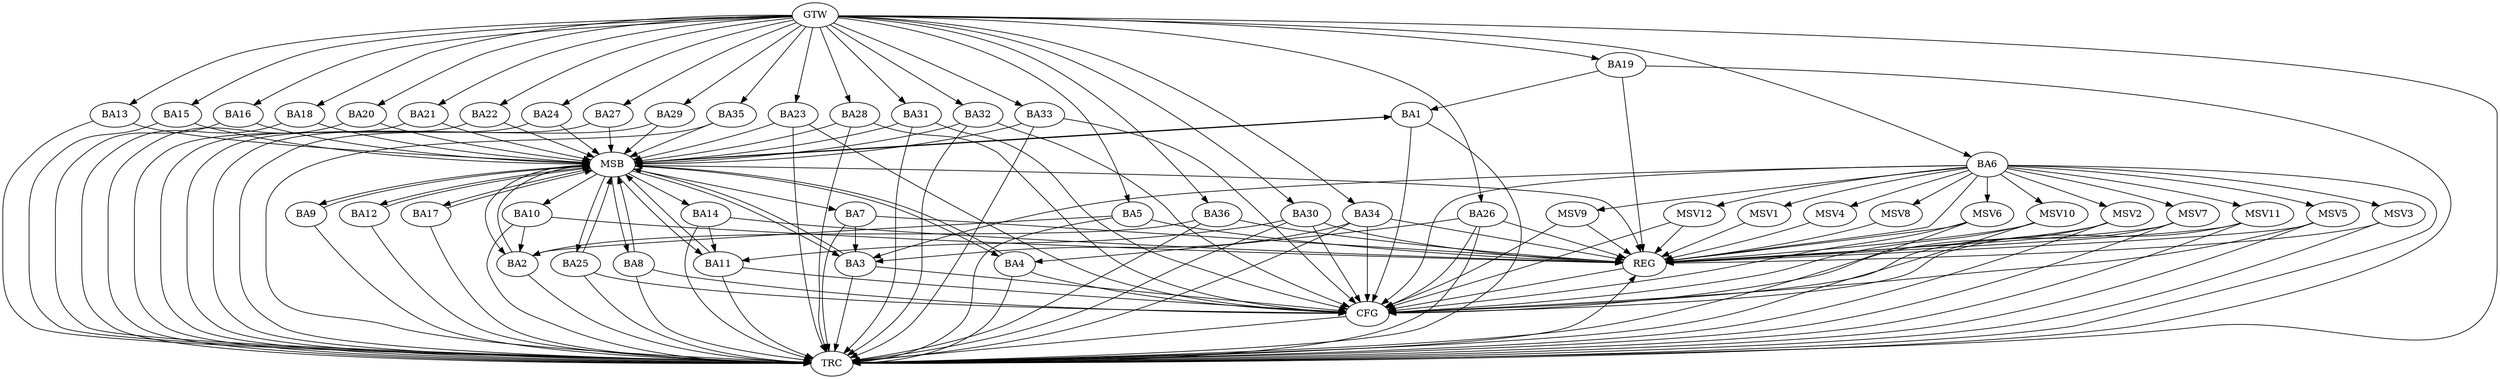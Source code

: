 strict digraph G {
  BA1 [ label="BA1" ];
  BA2 [ label="BA2" ];
  BA3 [ label="BA3" ];
  BA4 [ label="BA4" ];
  BA5 [ label="BA5" ];
  BA6 [ label="BA6" ];
  BA7 [ label="BA7" ];
  BA8 [ label="BA8" ];
  BA9 [ label="BA9" ];
  BA10 [ label="BA10" ];
  BA11 [ label="BA11" ];
  BA12 [ label="BA12" ];
  BA13 [ label="BA13" ];
  BA14 [ label="BA14" ];
  BA15 [ label="BA15" ];
  BA16 [ label="BA16" ];
  BA17 [ label="BA17" ];
  BA18 [ label="BA18" ];
  BA19 [ label="BA19" ];
  BA20 [ label="BA20" ];
  BA21 [ label="BA21" ];
  BA22 [ label="BA22" ];
  BA23 [ label="BA23" ];
  BA24 [ label="BA24" ];
  BA25 [ label="BA25" ];
  BA26 [ label="BA26" ];
  BA27 [ label="BA27" ];
  BA28 [ label="BA28" ];
  BA29 [ label="BA29" ];
  BA30 [ label="BA30" ];
  BA31 [ label="BA31" ];
  BA32 [ label="BA32" ];
  BA33 [ label="BA33" ];
  BA34 [ label="BA34" ];
  BA35 [ label="BA35" ];
  BA36 [ label="BA36" ];
  GTW [ label="GTW" ];
  REG [ label="REG" ];
  MSB [ label="MSB" ];
  CFG [ label="CFG" ];
  TRC [ label="TRC" ];
  MSV1 [ label="MSV1" ];
  MSV2 [ label="MSV2" ];
  MSV3 [ label="MSV3" ];
  MSV4 [ label="MSV4" ];
  MSV5 [ label="MSV5" ];
  MSV6 [ label="MSV6" ];
  MSV7 [ label="MSV7" ];
  MSV8 [ label="MSV8" ];
  MSV9 [ label="MSV9" ];
  MSV10 [ label="MSV10" ];
  MSV11 [ label="MSV11" ];
  MSV12 [ label="MSV12" ];
  BA5 -> BA2;
  BA6 -> BA3;
  BA7 -> BA3;
  BA10 -> BA2;
  BA14 -> BA11;
  BA19 -> BA1;
  BA26 -> BA4;
  BA30 -> BA11;
  BA34 -> BA3;
  BA36 -> BA2;
  GTW -> BA5;
  GTW -> BA6;
  GTW -> BA13;
  GTW -> BA15;
  GTW -> BA16;
  GTW -> BA18;
  GTW -> BA19;
  GTW -> BA20;
  GTW -> BA21;
  GTW -> BA22;
  GTW -> BA23;
  GTW -> BA24;
  GTW -> BA26;
  GTW -> BA27;
  GTW -> BA28;
  GTW -> BA29;
  GTW -> BA30;
  GTW -> BA31;
  GTW -> BA32;
  GTW -> BA33;
  GTW -> BA34;
  GTW -> BA35;
  GTW -> BA36;
  BA5 -> REG;
  BA6 -> REG;
  BA7 -> REG;
  BA10 -> REG;
  BA14 -> REG;
  BA19 -> REG;
  BA26 -> REG;
  BA30 -> REG;
  BA34 -> REG;
  BA36 -> REG;
  BA1 -> MSB;
  MSB -> BA2;
  MSB -> REG;
  BA2 -> MSB;
  MSB -> BA1;
  BA3 -> MSB;
  BA4 -> MSB;
  BA8 -> MSB;
  MSB -> BA7;
  BA9 -> MSB;
  MSB -> BA4;
  BA11 -> MSB;
  MSB -> BA3;
  BA12 -> MSB;
  BA13 -> MSB;
  MSB -> BA12;
  BA15 -> MSB;
  BA16 -> MSB;
  MSB -> BA11;
  BA17 -> MSB;
  BA18 -> MSB;
  MSB -> BA14;
  BA20 -> MSB;
  MSB -> BA9;
  BA21 -> MSB;
  MSB -> BA10;
  BA22 -> MSB;
  BA23 -> MSB;
  BA24 -> MSB;
  BA25 -> MSB;
  BA27 -> MSB;
  MSB -> BA17;
  BA28 -> MSB;
  BA29 -> MSB;
  BA31 -> MSB;
  BA32 -> MSB;
  BA33 -> MSB;
  MSB -> BA25;
  BA35 -> MSB;
  MSB -> BA8;
  BA4 -> CFG;
  BA33 -> CFG;
  BA25 -> CFG;
  BA30 -> CFG;
  BA6 -> CFG;
  BA3 -> CFG;
  BA1 -> CFG;
  BA11 -> CFG;
  BA31 -> CFG;
  BA23 -> CFG;
  BA28 -> CFG;
  BA34 -> CFG;
  BA8 -> CFG;
  BA32 -> CFG;
  BA26 -> CFG;
  REG -> CFG;
  BA1 -> TRC;
  BA2 -> TRC;
  BA3 -> TRC;
  BA4 -> TRC;
  BA5 -> TRC;
  BA6 -> TRC;
  BA7 -> TRC;
  BA8 -> TRC;
  BA9 -> TRC;
  BA10 -> TRC;
  BA11 -> TRC;
  BA12 -> TRC;
  BA13 -> TRC;
  BA14 -> TRC;
  BA15 -> TRC;
  BA16 -> TRC;
  BA17 -> TRC;
  BA18 -> TRC;
  BA19 -> TRC;
  BA20 -> TRC;
  BA21 -> TRC;
  BA22 -> TRC;
  BA23 -> TRC;
  BA24 -> TRC;
  BA25 -> TRC;
  BA26 -> TRC;
  BA27 -> TRC;
  BA28 -> TRC;
  BA29 -> TRC;
  BA30 -> TRC;
  BA31 -> TRC;
  BA32 -> TRC;
  BA33 -> TRC;
  BA34 -> TRC;
  BA35 -> TRC;
  BA36 -> TRC;
  GTW -> TRC;
  CFG -> TRC;
  TRC -> REG;
  BA6 -> MSV1;
  BA6 -> MSV2;
  MSV1 -> REG;
  MSV2 -> REG;
  MSV2 -> TRC;
  MSV2 -> CFG;
  BA6 -> MSV3;
  BA6 -> MSV4;
  MSV3 -> REG;
  MSV3 -> TRC;
  MSV4 -> REG;
  BA6 -> MSV5;
  MSV5 -> REG;
  MSV5 -> TRC;
  MSV5 -> CFG;
  BA6 -> MSV6;
  BA6 -> MSV7;
  BA6 -> MSV8;
  MSV6 -> REG;
  MSV6 -> TRC;
  MSV6 -> CFG;
  MSV7 -> REG;
  MSV7 -> TRC;
  MSV7 -> CFG;
  MSV8 -> REG;
  BA6 -> MSV9;
  MSV9 -> REG;
  MSV9 -> CFG;
  BA6 -> MSV10;
  MSV10 -> REG;
  MSV10 -> TRC;
  MSV10 -> CFG;
  BA6 -> MSV11;
  MSV11 -> REG;
  MSV11 -> TRC;
  MSV11 -> CFG;
  BA6 -> MSV12;
  MSV12 -> REG;
  MSV12 -> CFG;
}

